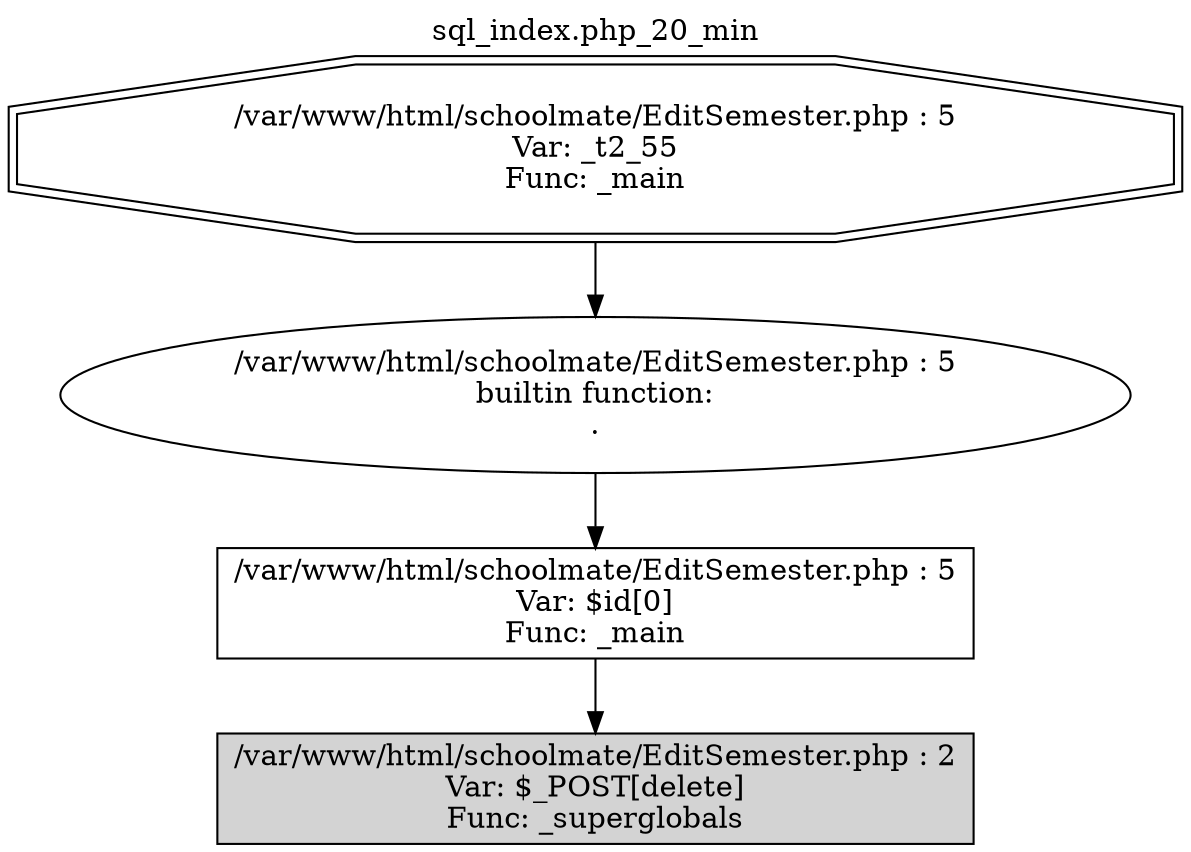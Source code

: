 digraph cfg {
  label="sql_index.php_20_min";
  labelloc=t;
  n1 [shape=doubleoctagon, label="/var/www/html/schoolmate/EditSemester.php : 5\nVar: _t2_55\nFunc: _main\n"];
  n2 [shape=ellipse, label="/var/www/html/schoolmate/EditSemester.php : 5\nbuiltin function:\n.\n"];
  n3 [shape=box, label="/var/www/html/schoolmate/EditSemester.php : 5\nVar: $id[0]\nFunc: _main\n"];
  n4 [shape=box, label="/var/www/html/schoolmate/EditSemester.php : 2\nVar: $_POST[delete]\nFunc: _superglobals\n",style=filled];
  n1 -> n2;
  n2 -> n3;
  n3 -> n4;
}
